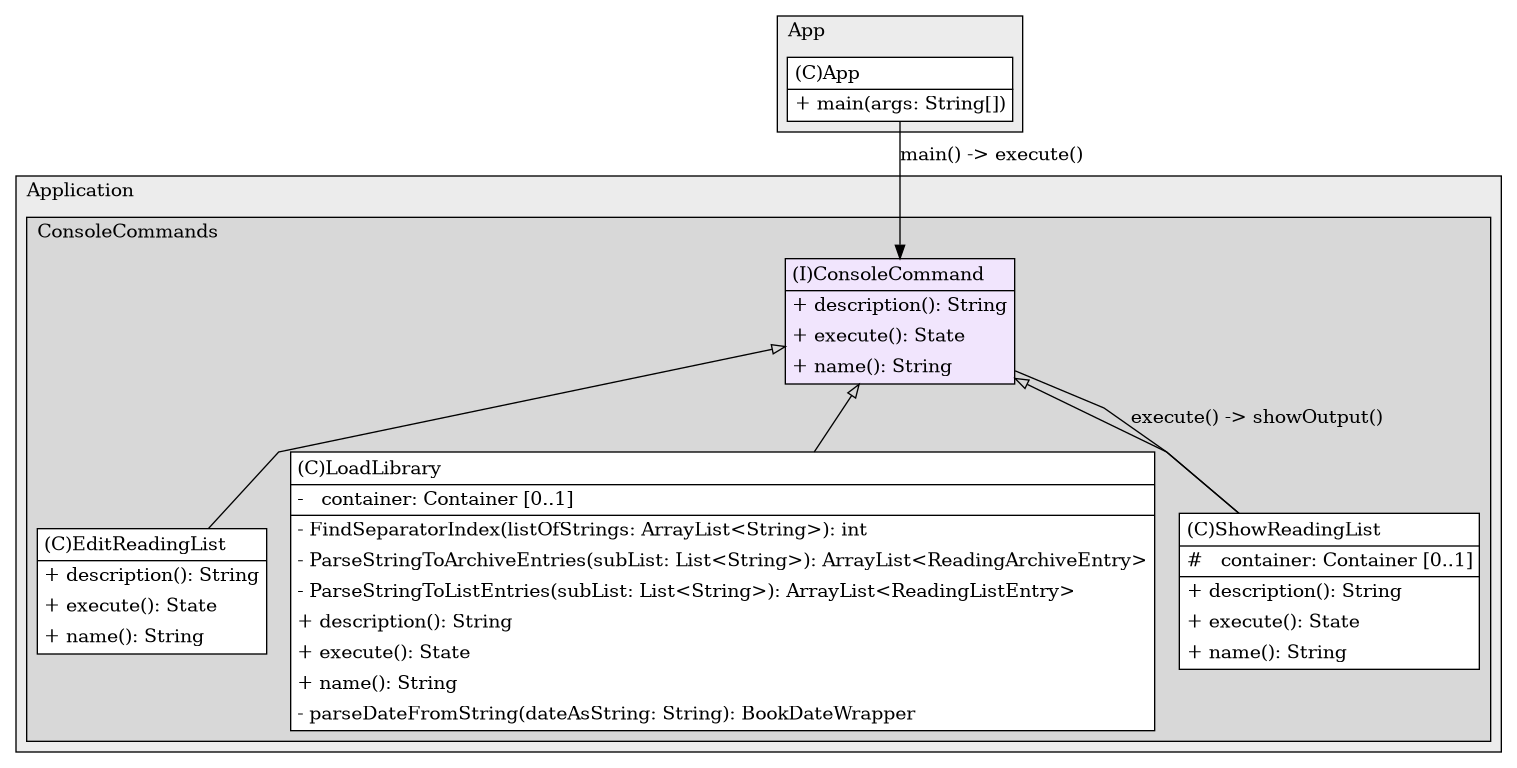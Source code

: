 @startuml

/' diagram meta data start
config=StructureConfiguration;
{
  "projectClassification": {
    "searchMode": "OpenProject", // OpenProject, AllProjects
    "includedProjects": "",
    "pathEndKeywords": "*.impl",
    "isClientPath": "",
    "isClientName": "",
    "isTestPath": "",
    "isTestName": "",
    "isMappingPath": "",
    "isMappingName": "",
    "isDataAccessPath": "",
    "isDataAccessName": "",
    "isDataStructurePath": "",
    "isDataStructureName": "",
    "isInterfaceStructuresPath": "",
    "isInterfaceStructuresName": "",
    "isEntryPointPath": "",
    "isEntryPointName": "",
    "treatFinalFieldsAsMandatory": false
  },
  "graphRestriction": {
    "classPackageExcludeFilter": "",
    "classPackageIncludeFilter": "",
    "classNameExcludeFilter": "",
    "classNameIncludeFilter": "",
    "methodNameExcludeFilter": "",
    "methodNameIncludeFilter": "",
    "removeByInheritance": "", // inheritance/annotation based filtering is done in a second step
    "removeByAnnotation": "",
    "removeByClassPackage": "", // cleanup the graph after inheritance/annotation based filtering is done
    "removeByClassName": "",
    "cutMappings": false,
    "cutEnum": true,
    "cutTests": true,
    "cutClient": true,
    "cutDataAccess": true,
    "cutInterfaceStructures": true,
    "cutDataStructures": true,
    "cutGetterAndSetter": true,
    "cutConstructors": true
  },
  "graphTraversal": {
    "forwardDepth": 1,
    "backwardDepth": 2,
    "classPackageExcludeFilter": "",
    "classPackageIncludeFilter": "",
    "classNameExcludeFilter": "",
    "classNameIncludeFilter": "App;ConsoleCommand;EditReadingList;LoadLibrary;ShowReadingList",
    "methodNameExcludeFilter": "",
    "methodNameIncludeFilter": "",
    "hideMappings": false,
    "hideDataStructures": false,
    "hidePrivateMethods": true,
    "hideInterfaceCalls": false, // indirection: implementation -> interface (is hidden) -> implementation
    "onlyShowApplicationEntryPoints": false, // root node is included
    "useMethodCallsForStructureDiagram": "BothDirections" // ForwardOnly, BothDirections, No
  },
  "details": {
    "aggregation": "GroupByClass", // ByClass, GroupByClass, None
    "showClassGenericTypes": true,
    "showMethods": true,
    "showMethodParameterNames": true,
    "showMethodParameterTypes": true,
    "showMethodReturnType": true,
    "showPackageLevels": 2,
    "showDetailedClassStructure": true
  },
  "rootClass": "Plugin.Application.ConsoleCommands.ConsoleCommand",
  "extensionCallbackMethod": "" // qualified.class.name#methodName - signature: public static String method(String)
}
diagram meta data end '/



digraph g {
    rankdir="TB"
    splines=polyline
    

'nodes 
subgraph cluster_1072845520 { 
   	label=Application
	labeljust=l
	fillcolor="#ececec"
	style=filled
   
   subgraph cluster_622202847 { 
   	label=ConsoleCommands
	labeljust=l
	fillcolor="#d8d8d8"
	style=filled
   
   ConsoleCommand4600838[
	label=<<TABLE BORDER="1" CELLBORDER="0" CELLPADDING="4" CELLSPACING="0">
<TR><TD ALIGN="LEFT" >(I)ConsoleCommand</TD></TR>
<HR/>
<TR><TD ALIGN="LEFT" >+ description(): String</TD></TR>
<TR><TD ALIGN="LEFT" >+ execute(): State</TD></TR>
<TR><TD ALIGN="LEFT" >+ name(): String</TD></TR>
</TABLE>>
	style=filled
	margin=0
	shape=plaintext
	fillcolor="#F1E5FD"
];

EditReadingList986665920[
	label=<<TABLE BORDER="1" CELLBORDER="0" CELLPADDING="4" CELLSPACING="0">
<TR><TD ALIGN="LEFT" >(C)EditReadingList</TD></TR>
<HR/>
<TR><TD ALIGN="LEFT" >+ description(): String</TD></TR>
<TR><TD ALIGN="LEFT" >+ execute(): State</TD></TR>
<TR><TD ALIGN="LEFT" >+ name(): String</TD></TR>
</TABLE>>
	style=filled
	margin=0
	shape=plaintext
	fillcolor="#FFFFFF"
];

LoadLibrary73560600[
	label=<<TABLE BORDER="1" CELLBORDER="0" CELLPADDING="4" CELLSPACING="0">
<TR><TD ALIGN="LEFT" >(C)LoadLibrary</TD></TR>
<HR/>
<TR><TD ALIGN="LEFT" >-   container: Container [0..1]</TD></TR>
<HR/>
<TR><TD ALIGN="LEFT" >- FindSeparatorIndex(listOfStrings: ArrayList&lt;String&gt;): int</TD></TR>
<TR><TD ALIGN="LEFT" >- ParseStringToArchiveEntries(subList: List&lt;String&gt;): ArrayList&lt;ReadingArchiveEntry&gt;</TD></TR>
<TR><TD ALIGN="LEFT" >- ParseStringToListEntries(subList: List&lt;String&gt;): ArrayList&lt;ReadingListEntry&gt;</TD></TR>
<TR><TD ALIGN="LEFT" >+ description(): String</TD></TR>
<TR><TD ALIGN="LEFT" >+ execute(): State</TD></TR>
<TR><TD ALIGN="LEFT" >+ name(): String</TD></TR>
<TR><TD ALIGN="LEFT" >- parseDateFromString(dateAsString: String): BookDateWrapper</TD></TR>
</TABLE>>
	style=filled
	margin=0
	shape=plaintext
	fillcolor="#FFFFFF"
];

ShowReadingList986665920[
	label=<<TABLE BORDER="1" CELLBORDER="0" CELLPADDING="4" CELLSPACING="0">
<TR><TD ALIGN="LEFT" >(C)ShowReadingList</TD></TR>
<HR/>
<TR><TD ALIGN="LEFT" >#   container: Container [0..1]</TD></TR>
<HR/>
<TR><TD ALIGN="LEFT" >+ description(): String</TD></TR>
<TR><TD ALIGN="LEFT" >+ execute(): State</TD></TR>
<TR><TD ALIGN="LEFT" >+ name(): String</TD></TR>
</TABLE>>
	style=filled
	margin=0
	shape=plaintext
	fillcolor="#FFFFFF"
];
} 
} 

subgraph cluster_66049 { 
   	label=App
	labeljust=l
	fillcolor="#ececec"
	style=filled
   
   App66049[
	label=<<TABLE BORDER="1" CELLBORDER="0" CELLPADDING="4" CELLSPACING="0">
<TR><TD ALIGN="LEFT" >(C)App</TD></TR>
<HR/>
<TR><TD ALIGN="LEFT" >+ main(args: String[])</TD></TR>
</TABLE>>
	style=filled
	margin=0
	shape=plaintext
	fillcolor="#FFFFFF"
];
} 

'edges    
App66049 -> ConsoleCommand4600838[label="main() -> execute()"];
ConsoleCommand4600838 -> EditReadingList986665920[arrowhead=none, arrowtail=empty, dir=both];
ConsoleCommand4600838 -> LoadLibrary73560600[arrowhead=none, arrowtail=empty, dir=both];
ConsoleCommand4600838 -> ShowReadingList986665920[arrowhead=none, arrowtail=empty, dir=both];
ShowReadingList986665920 -> ConsoleCommand4600838[label="execute() -> showOutput()", arrowhead=none];
    
}
@enduml